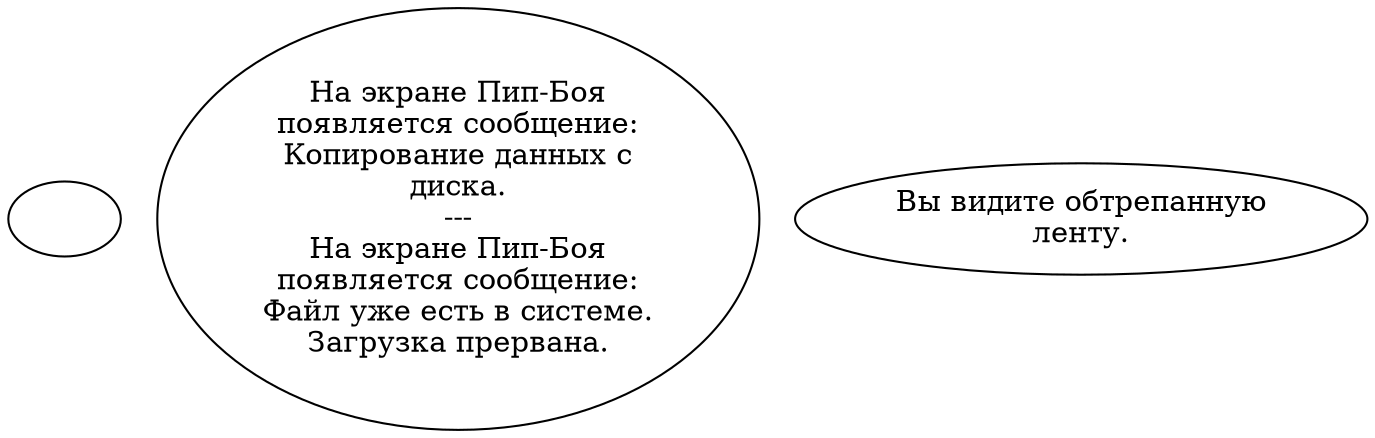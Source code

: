 digraph sifakhlo {
  "start" [style=filled       fillcolor="#FFFFFF"       color="#000000"]
  "start" [label=""]
  "use_p_proc" [style=filled       fillcolor="#FFFFFF"       color="#000000"]
  "use_p_proc" [label="На экране Пип-Боя\nпоявляется сообщение:\nКопирование данных с\nдиска.\n---\nНа экране Пип-Боя\nпоявляется сообщение:\nФайл уже есть в системе.\nЗагрузка прервана."]
  "description_p_proc" [style=filled       fillcolor="#FFFFFF"       color="#000000"]
  "description_p_proc" [label="Вы видите обтрепанную\nленту."]
}
